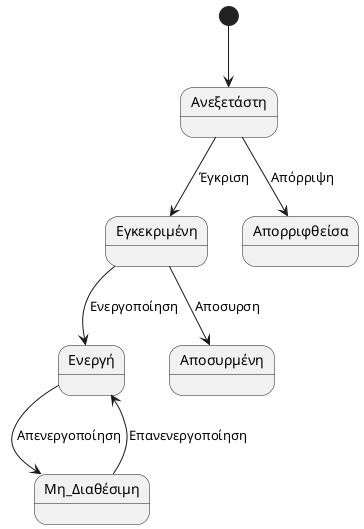 @startuml
[*] --> Ανεξετάστη

Ανεξετάστη --> Εγκεκριμένη : Έγκριση
Ανεξετάστη --> Απορριφθείσα : Απόρριψη
Εγκεκριμένη --> Ενεργή : Ενεργοποίηση
Ενεργή --> Μη_Διαθέσιμη : Απενεργοποίηση
Μη_Διαθέσιμη --> Ενεργή : Επανενεργοποίηση
Εγκεκριμένη --> Αποσυρμένη : Αποσυρση
@enduml
